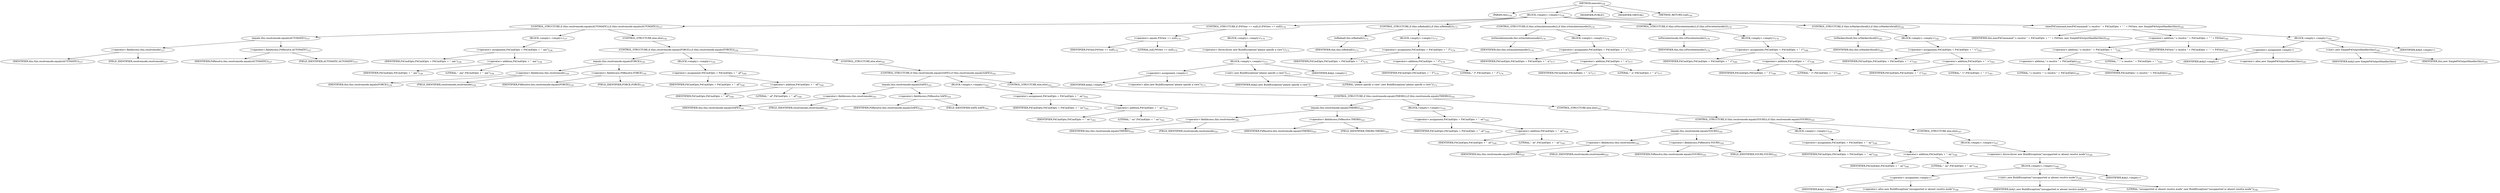 digraph "execute" {  
"212" [label = <(METHOD,execute)<SUB>156</SUB>> ]
"14" [label = <(PARAM,this)<SUB>156</SUB>> ]
"213" [label = <(BLOCK,&lt;empty&gt;,&lt;empty&gt;)<SUB>156</SUB>> ]
"214" [label = <(CONTROL_STRUCTURE,if (this.resolvemode.equals(AUTOMATIC)),if (this.resolvemode.equals(AUTOMATIC)))<SUB>157</SUB>> ]
"215" [label = <(equals,this.resolvemode.equals(AUTOMATIC))<SUB>157</SUB>> ]
"216" [label = <(&lt;operator&gt;.fieldAccess,this.resolvemode)<SUB>157</SUB>> ]
"13" [label = <(IDENTIFIER,this,this.resolvemode.equals(AUTOMATIC))<SUB>157</SUB>> ]
"217" [label = <(FIELD_IDENTIFIER,resolvemode,resolvemode)<SUB>157</SUB>> ]
"218" [label = <(&lt;operator&gt;.fieldAccess,P4Resolve.AUTOMATIC)<SUB>157</SUB>> ]
"219" [label = <(IDENTIFIER,P4Resolve,this.resolvemode.equals(AUTOMATIC))<SUB>157</SUB>> ]
"220" [label = <(FIELD_IDENTIFIER,AUTOMATIC,AUTOMATIC)<SUB>157</SUB>> ]
"221" [label = <(BLOCK,&lt;empty&gt;,&lt;empty&gt;)<SUB>157</SUB>> ]
"222" [label = <(&lt;operator&gt;.assignment,P4CmdOpts = P4CmdOpts + &quot; -am&quot;)<SUB>158</SUB>> ]
"223" [label = <(IDENTIFIER,P4CmdOpts,P4CmdOpts = P4CmdOpts + &quot; -am&quot;)<SUB>158</SUB>> ]
"224" [label = <(&lt;operator&gt;.addition,P4CmdOpts + &quot; -am&quot;)<SUB>158</SUB>> ]
"225" [label = <(IDENTIFIER,P4CmdOpts,P4CmdOpts + &quot; -am&quot;)<SUB>158</SUB>> ]
"226" [label = <(LITERAL,&quot; -am&quot;,P4CmdOpts + &quot; -am&quot;)<SUB>158</SUB>> ]
"227" [label = <(CONTROL_STRUCTURE,else,else)<SUB>159</SUB>> ]
"228" [label = <(CONTROL_STRUCTURE,if (this.resolvemode.equals(FORCE)),if (this.resolvemode.equals(FORCE)))<SUB>159</SUB>> ]
"229" [label = <(equals,this.resolvemode.equals(FORCE))<SUB>159</SUB>> ]
"230" [label = <(&lt;operator&gt;.fieldAccess,this.resolvemode)<SUB>159</SUB>> ]
"15" [label = <(IDENTIFIER,this,this.resolvemode.equals(FORCE))<SUB>159</SUB>> ]
"231" [label = <(FIELD_IDENTIFIER,resolvemode,resolvemode)<SUB>159</SUB>> ]
"232" [label = <(&lt;operator&gt;.fieldAccess,P4Resolve.FORCE)<SUB>159</SUB>> ]
"233" [label = <(IDENTIFIER,P4Resolve,this.resolvemode.equals(FORCE))<SUB>159</SUB>> ]
"234" [label = <(FIELD_IDENTIFIER,FORCE,FORCE)<SUB>159</SUB>> ]
"235" [label = <(BLOCK,&lt;empty&gt;,&lt;empty&gt;)<SUB>159</SUB>> ]
"236" [label = <(&lt;operator&gt;.assignment,P4CmdOpts = P4CmdOpts + &quot; -af&quot;)<SUB>160</SUB>> ]
"237" [label = <(IDENTIFIER,P4CmdOpts,P4CmdOpts = P4CmdOpts + &quot; -af&quot;)<SUB>160</SUB>> ]
"238" [label = <(&lt;operator&gt;.addition,P4CmdOpts + &quot; -af&quot;)<SUB>160</SUB>> ]
"239" [label = <(IDENTIFIER,P4CmdOpts,P4CmdOpts + &quot; -af&quot;)<SUB>160</SUB>> ]
"240" [label = <(LITERAL,&quot; -af&quot;,P4CmdOpts + &quot; -af&quot;)<SUB>160</SUB>> ]
"241" [label = <(CONTROL_STRUCTURE,else,else)<SUB>161</SUB>> ]
"242" [label = <(CONTROL_STRUCTURE,if (this.resolvemode.equals(SAFE)),if (this.resolvemode.equals(SAFE)))<SUB>161</SUB>> ]
"243" [label = <(equals,this.resolvemode.equals(SAFE))<SUB>161</SUB>> ]
"244" [label = <(&lt;operator&gt;.fieldAccess,this.resolvemode)<SUB>161</SUB>> ]
"16" [label = <(IDENTIFIER,this,this.resolvemode.equals(SAFE))<SUB>161</SUB>> ]
"245" [label = <(FIELD_IDENTIFIER,resolvemode,resolvemode)<SUB>161</SUB>> ]
"246" [label = <(&lt;operator&gt;.fieldAccess,P4Resolve.SAFE)<SUB>161</SUB>> ]
"247" [label = <(IDENTIFIER,P4Resolve,this.resolvemode.equals(SAFE))<SUB>161</SUB>> ]
"248" [label = <(FIELD_IDENTIFIER,SAFE,SAFE)<SUB>161</SUB>> ]
"249" [label = <(BLOCK,&lt;empty&gt;,&lt;empty&gt;)<SUB>161</SUB>> ]
"250" [label = <(&lt;operator&gt;.assignment,P4CmdOpts = P4CmdOpts + &quot; -as&quot;)<SUB>162</SUB>> ]
"251" [label = <(IDENTIFIER,P4CmdOpts,P4CmdOpts = P4CmdOpts + &quot; -as&quot;)<SUB>162</SUB>> ]
"252" [label = <(&lt;operator&gt;.addition,P4CmdOpts + &quot; -as&quot;)<SUB>162</SUB>> ]
"253" [label = <(IDENTIFIER,P4CmdOpts,P4CmdOpts + &quot; -as&quot;)<SUB>162</SUB>> ]
"254" [label = <(LITERAL,&quot; -as&quot;,P4CmdOpts + &quot; -as&quot;)<SUB>162</SUB>> ]
"255" [label = <(CONTROL_STRUCTURE,else,else)<SUB>163</SUB>> ]
"256" [label = <(CONTROL_STRUCTURE,if (this.resolvemode.equals(THEIRS)),if (this.resolvemode.equals(THEIRS)))<SUB>163</SUB>> ]
"257" [label = <(equals,this.resolvemode.equals(THEIRS))<SUB>163</SUB>> ]
"258" [label = <(&lt;operator&gt;.fieldAccess,this.resolvemode)<SUB>163</SUB>> ]
"17" [label = <(IDENTIFIER,this,this.resolvemode.equals(THEIRS))<SUB>163</SUB>> ]
"259" [label = <(FIELD_IDENTIFIER,resolvemode,resolvemode)<SUB>163</SUB>> ]
"260" [label = <(&lt;operator&gt;.fieldAccess,P4Resolve.THEIRS)<SUB>163</SUB>> ]
"261" [label = <(IDENTIFIER,P4Resolve,this.resolvemode.equals(THEIRS))<SUB>163</SUB>> ]
"262" [label = <(FIELD_IDENTIFIER,THEIRS,THEIRS)<SUB>163</SUB>> ]
"263" [label = <(BLOCK,&lt;empty&gt;,&lt;empty&gt;)<SUB>163</SUB>> ]
"264" [label = <(&lt;operator&gt;.assignment,P4CmdOpts = P4CmdOpts + &quot; -at&quot;)<SUB>164</SUB>> ]
"265" [label = <(IDENTIFIER,P4CmdOpts,P4CmdOpts = P4CmdOpts + &quot; -at&quot;)<SUB>164</SUB>> ]
"266" [label = <(&lt;operator&gt;.addition,P4CmdOpts + &quot; -at&quot;)<SUB>164</SUB>> ]
"267" [label = <(IDENTIFIER,P4CmdOpts,P4CmdOpts + &quot; -at&quot;)<SUB>164</SUB>> ]
"268" [label = <(LITERAL,&quot; -at&quot;,P4CmdOpts + &quot; -at&quot;)<SUB>164</SUB>> ]
"269" [label = <(CONTROL_STRUCTURE,else,else)<SUB>165</SUB>> ]
"270" [label = <(CONTROL_STRUCTURE,if (this.resolvemode.equals(YOURS)),if (this.resolvemode.equals(YOURS)))<SUB>165</SUB>> ]
"271" [label = <(equals,this.resolvemode.equals(YOURS))<SUB>165</SUB>> ]
"272" [label = <(&lt;operator&gt;.fieldAccess,this.resolvemode)<SUB>165</SUB>> ]
"18" [label = <(IDENTIFIER,this,this.resolvemode.equals(YOURS))<SUB>165</SUB>> ]
"273" [label = <(FIELD_IDENTIFIER,resolvemode,resolvemode)<SUB>165</SUB>> ]
"274" [label = <(&lt;operator&gt;.fieldAccess,P4Resolve.YOURS)<SUB>165</SUB>> ]
"275" [label = <(IDENTIFIER,P4Resolve,this.resolvemode.equals(YOURS))<SUB>165</SUB>> ]
"276" [label = <(FIELD_IDENTIFIER,YOURS,YOURS)<SUB>165</SUB>> ]
"277" [label = <(BLOCK,&lt;empty&gt;,&lt;empty&gt;)<SUB>165</SUB>> ]
"278" [label = <(&lt;operator&gt;.assignment,P4CmdOpts = P4CmdOpts + &quot; -ay&quot;)<SUB>166</SUB>> ]
"279" [label = <(IDENTIFIER,P4CmdOpts,P4CmdOpts = P4CmdOpts + &quot; -ay&quot;)<SUB>166</SUB>> ]
"280" [label = <(&lt;operator&gt;.addition,P4CmdOpts + &quot; -ay&quot;)<SUB>166</SUB>> ]
"281" [label = <(IDENTIFIER,P4CmdOpts,P4CmdOpts + &quot; -ay&quot;)<SUB>166</SUB>> ]
"282" [label = <(LITERAL,&quot; -ay&quot;,P4CmdOpts + &quot; -ay&quot;)<SUB>166</SUB>> ]
"283" [label = <(CONTROL_STRUCTURE,else,else)<SUB>167</SUB>> ]
"284" [label = <(BLOCK,&lt;empty&gt;,&lt;empty&gt;)<SUB>167</SUB>> ]
"285" [label = <(&lt;operator&gt;.throw,throw new BuildException(&quot;unsupported or absent resolve mode&quot;);)<SUB>168</SUB>> ]
"286" [label = <(BLOCK,&lt;empty&gt;,&lt;empty&gt;)<SUB>168</SUB>> ]
"287" [label = <(&lt;operator&gt;.assignment,&lt;empty&gt;)> ]
"288" [label = <(IDENTIFIER,$obj1,&lt;empty&gt;)> ]
"289" [label = <(&lt;operator&gt;.alloc,new BuildException(&quot;unsupported or absent resolve mode&quot;))<SUB>168</SUB>> ]
"290" [label = <(&lt;init&gt;,new BuildException(&quot;unsupported or absent resolve mode&quot;))<SUB>168</SUB>> ]
"291" [label = <(IDENTIFIER,$obj1,new BuildException(&quot;unsupported or absent resolve mode&quot;))> ]
"292" [label = <(LITERAL,&quot;unsupported or absent resolve mode&quot;,new BuildException(&quot;unsupported or absent resolve mode&quot;))<SUB>168</SUB>> ]
"293" [label = <(IDENTIFIER,$obj1,&lt;empty&gt;)> ]
"294" [label = <(CONTROL_STRUCTURE,if (P4View == null),if (P4View == null))<SUB>170</SUB>> ]
"295" [label = <(&lt;operator&gt;.equals,P4View == null)<SUB>170</SUB>> ]
"296" [label = <(IDENTIFIER,P4View,P4View == null)<SUB>170</SUB>> ]
"297" [label = <(LITERAL,null,P4View == null)<SUB>170</SUB>> ]
"298" [label = <(BLOCK,&lt;empty&gt;,&lt;empty&gt;)<SUB>170</SUB>> ]
"299" [label = <(&lt;operator&gt;.throw,throw new BuildException(&quot;please specify a view&quot;);)<SUB>171</SUB>> ]
"300" [label = <(BLOCK,&lt;empty&gt;,&lt;empty&gt;)<SUB>171</SUB>> ]
"301" [label = <(&lt;operator&gt;.assignment,&lt;empty&gt;)> ]
"302" [label = <(IDENTIFIER,$obj2,&lt;empty&gt;)> ]
"303" [label = <(&lt;operator&gt;.alloc,new BuildException(&quot;please specify a view&quot;))<SUB>171</SUB>> ]
"304" [label = <(&lt;init&gt;,new BuildException(&quot;please specify a view&quot;))<SUB>171</SUB>> ]
"305" [label = <(IDENTIFIER,$obj2,new BuildException(&quot;please specify a view&quot;))> ]
"306" [label = <(LITERAL,&quot;please specify a view&quot;,new BuildException(&quot;please specify a view&quot;))<SUB>171</SUB>> ]
"307" [label = <(IDENTIFIER,$obj2,&lt;empty&gt;)> ]
"308" [label = <(CONTROL_STRUCTURE,if (this.isRedoall()),if (this.isRedoall()))<SUB>173</SUB>> ]
"309" [label = <(isRedoall,this.isRedoall())<SUB>173</SUB>> ]
"19" [label = <(IDENTIFIER,this,this.isRedoall())<SUB>173</SUB>> ]
"310" [label = <(BLOCK,&lt;empty&gt;,&lt;empty&gt;)<SUB>173</SUB>> ]
"311" [label = <(&lt;operator&gt;.assignment,P4CmdOpts = P4CmdOpts + &quot; -f&quot;)<SUB>174</SUB>> ]
"312" [label = <(IDENTIFIER,P4CmdOpts,P4CmdOpts = P4CmdOpts + &quot; -f&quot;)<SUB>174</SUB>> ]
"313" [label = <(&lt;operator&gt;.addition,P4CmdOpts + &quot; -f&quot;)<SUB>174</SUB>> ]
"314" [label = <(IDENTIFIER,P4CmdOpts,P4CmdOpts + &quot; -f&quot;)<SUB>174</SUB>> ]
"315" [label = <(LITERAL,&quot; -f&quot;,P4CmdOpts + &quot; -f&quot;)<SUB>174</SUB>> ]
"316" [label = <(CONTROL_STRUCTURE,if (this.isSimulationmode()),if (this.isSimulationmode()))<SUB>176</SUB>> ]
"317" [label = <(isSimulationmode,this.isSimulationmode())<SUB>176</SUB>> ]
"20" [label = <(IDENTIFIER,this,this.isSimulationmode())<SUB>176</SUB>> ]
"318" [label = <(BLOCK,&lt;empty&gt;,&lt;empty&gt;)<SUB>176</SUB>> ]
"319" [label = <(&lt;operator&gt;.assignment,P4CmdOpts = P4CmdOpts + &quot; -n&quot;)<SUB>177</SUB>> ]
"320" [label = <(IDENTIFIER,P4CmdOpts,P4CmdOpts = P4CmdOpts + &quot; -n&quot;)<SUB>177</SUB>> ]
"321" [label = <(&lt;operator&gt;.addition,P4CmdOpts + &quot; -n&quot;)<SUB>177</SUB>> ]
"322" [label = <(IDENTIFIER,P4CmdOpts,P4CmdOpts + &quot; -n&quot;)<SUB>177</SUB>> ]
"323" [label = <(LITERAL,&quot; -n&quot;,P4CmdOpts + &quot; -n&quot;)<SUB>177</SUB>> ]
"324" [label = <(CONTROL_STRUCTURE,if (this.isForcetextmode()),if (this.isForcetextmode()))<SUB>179</SUB>> ]
"325" [label = <(isForcetextmode,this.isForcetextmode())<SUB>179</SUB>> ]
"21" [label = <(IDENTIFIER,this,this.isForcetextmode())<SUB>179</SUB>> ]
"326" [label = <(BLOCK,&lt;empty&gt;,&lt;empty&gt;)<SUB>179</SUB>> ]
"327" [label = <(&lt;operator&gt;.assignment,P4CmdOpts = P4CmdOpts + &quot; -t&quot;)<SUB>180</SUB>> ]
"328" [label = <(IDENTIFIER,P4CmdOpts,P4CmdOpts = P4CmdOpts + &quot; -t&quot;)<SUB>180</SUB>> ]
"329" [label = <(&lt;operator&gt;.addition,P4CmdOpts + &quot; -t&quot;)<SUB>180</SUB>> ]
"330" [label = <(IDENTIFIER,P4CmdOpts,P4CmdOpts + &quot; -t&quot;)<SUB>180</SUB>> ]
"331" [label = <(LITERAL,&quot; -t&quot;,P4CmdOpts + &quot; -t&quot;)<SUB>180</SUB>> ]
"332" [label = <(CONTROL_STRUCTURE,if (this.isMarkersforall()),if (this.isMarkersforall()))<SUB>182</SUB>> ]
"333" [label = <(isMarkersforall,this.isMarkersforall())<SUB>182</SUB>> ]
"22" [label = <(IDENTIFIER,this,this.isMarkersforall())<SUB>182</SUB>> ]
"334" [label = <(BLOCK,&lt;empty&gt;,&lt;empty&gt;)<SUB>182</SUB>> ]
"335" [label = <(&lt;operator&gt;.assignment,P4CmdOpts = P4CmdOpts + &quot; -v&quot;)<SUB>183</SUB>> ]
"336" [label = <(IDENTIFIER,P4CmdOpts,P4CmdOpts = P4CmdOpts + &quot; -v&quot;)<SUB>183</SUB>> ]
"337" [label = <(&lt;operator&gt;.addition,P4CmdOpts + &quot; -v&quot;)<SUB>183</SUB>> ]
"338" [label = <(IDENTIFIER,P4CmdOpts,P4CmdOpts + &quot; -v&quot;)<SUB>183</SUB>> ]
"339" [label = <(LITERAL,&quot; -v&quot;,P4CmdOpts + &quot; -v&quot;)<SUB>183</SUB>> ]
"340" [label = <(execP4Command,execP4Command(&quot;-s resolve &quot; + P4CmdOpts + &quot; &quot; + P4View, new SimpleP4OutputHandler(this)))<SUB>185</SUB>> ]
"24" [label = <(IDENTIFIER,this,execP4Command(&quot;-s resolve &quot; + P4CmdOpts + &quot; &quot; + P4View, new SimpleP4OutputHandler(this)))<SUB>185</SUB>> ]
"341" [label = <(&lt;operator&gt;.addition,&quot;-s resolve &quot; + P4CmdOpts + &quot; &quot; + P4View)<SUB>185</SUB>> ]
"342" [label = <(&lt;operator&gt;.addition,&quot;-s resolve &quot; + P4CmdOpts + &quot; &quot;)<SUB>185</SUB>> ]
"343" [label = <(&lt;operator&gt;.addition,&quot;-s resolve &quot; + P4CmdOpts)<SUB>185</SUB>> ]
"344" [label = <(LITERAL,&quot;-s resolve &quot;,&quot;-s resolve &quot; + P4CmdOpts)<SUB>185</SUB>> ]
"345" [label = <(IDENTIFIER,P4CmdOpts,&quot;-s resolve &quot; + P4CmdOpts)<SUB>185</SUB>> ]
"346" [label = <(LITERAL,&quot; &quot;,&quot;-s resolve &quot; + P4CmdOpts + &quot; &quot;)<SUB>185</SUB>> ]
"347" [label = <(IDENTIFIER,P4View,&quot;-s resolve &quot; + P4CmdOpts + &quot; &quot; + P4View)<SUB>185</SUB>> ]
"348" [label = <(BLOCK,&lt;empty&gt;,&lt;empty&gt;)<SUB>185</SUB>> ]
"349" [label = <(&lt;operator&gt;.assignment,&lt;empty&gt;)> ]
"350" [label = <(IDENTIFIER,$obj3,&lt;empty&gt;)> ]
"351" [label = <(&lt;operator&gt;.alloc,new SimpleP4OutputHandler(this))<SUB>185</SUB>> ]
"352" [label = <(&lt;init&gt;,new SimpleP4OutputHandler(this))<SUB>185</SUB>> ]
"353" [label = <(IDENTIFIER,$obj3,new SimpleP4OutputHandler(this))> ]
"23" [label = <(IDENTIFIER,this,new SimpleP4OutputHandler(this))<SUB>185</SUB>> ]
"354" [label = <(IDENTIFIER,$obj3,&lt;empty&gt;)> ]
"355" [label = <(MODIFIER,PUBLIC)> ]
"356" [label = <(MODIFIER,VIRTUAL)> ]
"357" [label = <(METHOD_RETURN,void)<SUB>156</SUB>> ]
  "212" -> "14" 
  "212" -> "213" 
  "212" -> "355" 
  "212" -> "356" 
  "212" -> "357" 
  "213" -> "214" 
  "213" -> "294" 
  "213" -> "308" 
  "213" -> "316" 
  "213" -> "324" 
  "213" -> "332" 
  "213" -> "340" 
  "214" -> "215" 
  "214" -> "221" 
  "214" -> "227" 
  "215" -> "216" 
  "215" -> "218" 
  "216" -> "13" 
  "216" -> "217" 
  "218" -> "219" 
  "218" -> "220" 
  "221" -> "222" 
  "222" -> "223" 
  "222" -> "224" 
  "224" -> "225" 
  "224" -> "226" 
  "227" -> "228" 
  "228" -> "229" 
  "228" -> "235" 
  "228" -> "241" 
  "229" -> "230" 
  "229" -> "232" 
  "230" -> "15" 
  "230" -> "231" 
  "232" -> "233" 
  "232" -> "234" 
  "235" -> "236" 
  "236" -> "237" 
  "236" -> "238" 
  "238" -> "239" 
  "238" -> "240" 
  "241" -> "242" 
  "242" -> "243" 
  "242" -> "249" 
  "242" -> "255" 
  "243" -> "244" 
  "243" -> "246" 
  "244" -> "16" 
  "244" -> "245" 
  "246" -> "247" 
  "246" -> "248" 
  "249" -> "250" 
  "250" -> "251" 
  "250" -> "252" 
  "252" -> "253" 
  "252" -> "254" 
  "255" -> "256" 
  "256" -> "257" 
  "256" -> "263" 
  "256" -> "269" 
  "257" -> "258" 
  "257" -> "260" 
  "258" -> "17" 
  "258" -> "259" 
  "260" -> "261" 
  "260" -> "262" 
  "263" -> "264" 
  "264" -> "265" 
  "264" -> "266" 
  "266" -> "267" 
  "266" -> "268" 
  "269" -> "270" 
  "270" -> "271" 
  "270" -> "277" 
  "270" -> "283" 
  "271" -> "272" 
  "271" -> "274" 
  "272" -> "18" 
  "272" -> "273" 
  "274" -> "275" 
  "274" -> "276" 
  "277" -> "278" 
  "278" -> "279" 
  "278" -> "280" 
  "280" -> "281" 
  "280" -> "282" 
  "283" -> "284" 
  "284" -> "285" 
  "285" -> "286" 
  "286" -> "287" 
  "286" -> "290" 
  "286" -> "293" 
  "287" -> "288" 
  "287" -> "289" 
  "290" -> "291" 
  "290" -> "292" 
  "294" -> "295" 
  "294" -> "298" 
  "295" -> "296" 
  "295" -> "297" 
  "298" -> "299" 
  "299" -> "300" 
  "300" -> "301" 
  "300" -> "304" 
  "300" -> "307" 
  "301" -> "302" 
  "301" -> "303" 
  "304" -> "305" 
  "304" -> "306" 
  "308" -> "309" 
  "308" -> "310" 
  "309" -> "19" 
  "310" -> "311" 
  "311" -> "312" 
  "311" -> "313" 
  "313" -> "314" 
  "313" -> "315" 
  "316" -> "317" 
  "316" -> "318" 
  "317" -> "20" 
  "318" -> "319" 
  "319" -> "320" 
  "319" -> "321" 
  "321" -> "322" 
  "321" -> "323" 
  "324" -> "325" 
  "324" -> "326" 
  "325" -> "21" 
  "326" -> "327" 
  "327" -> "328" 
  "327" -> "329" 
  "329" -> "330" 
  "329" -> "331" 
  "332" -> "333" 
  "332" -> "334" 
  "333" -> "22" 
  "334" -> "335" 
  "335" -> "336" 
  "335" -> "337" 
  "337" -> "338" 
  "337" -> "339" 
  "340" -> "24" 
  "340" -> "341" 
  "340" -> "348" 
  "341" -> "342" 
  "341" -> "347" 
  "342" -> "343" 
  "342" -> "346" 
  "343" -> "344" 
  "343" -> "345" 
  "348" -> "349" 
  "348" -> "352" 
  "348" -> "354" 
  "349" -> "350" 
  "349" -> "351" 
  "352" -> "353" 
  "352" -> "23" 
}
